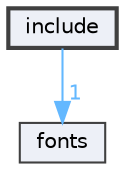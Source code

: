 digraph "include"
{
 // INTERACTIVE_SVG=YES
 // LATEX_PDF_SIZE
  bgcolor="transparent";
  edge [fontname=Helvetica,fontsize=10,labelfontname=Helvetica,labelfontsize=10];
  node [fontname=Helvetica,fontsize=10,shape=box,height=0.2,width=0.4];
  compound=true
  dir_d44c64559bbebec7f509842c48db8b23 [label="include", fillcolor="#edf0f7", color="grey25", style="filled,bold", URL="dir_d44c64559bbebec7f509842c48db8b23.html",tooltip=""];
  dir_f315b379889fde23168cba3fe99c18a3 [label="fonts", fillcolor="#edf0f7", color="grey25", style="filled", URL="dir_f315b379889fde23168cba3fe99c18a3.html",tooltip=""];
  dir_d44c64559bbebec7f509842c48db8b23->dir_f315b379889fde23168cba3fe99c18a3 [headlabel="1", labeldistance=1.5 headhref="dir_000007_000006.html" href="dir_000007_000006.html" color="steelblue1" fontcolor="steelblue1"];
}
